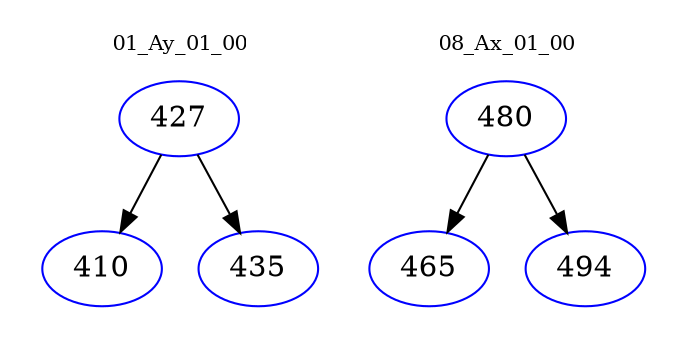 digraph{
subgraph cluster_0 {
color = white
label = "01_Ay_01_00";
fontsize=10;
T0_427 [label="427", color="blue"]
T0_427 -> T0_410 [color="black"]
T0_410 [label="410", color="blue"]
T0_427 -> T0_435 [color="black"]
T0_435 [label="435", color="blue"]
}
subgraph cluster_1 {
color = white
label = "08_Ax_01_00";
fontsize=10;
T1_480 [label="480", color="blue"]
T1_480 -> T1_465 [color="black"]
T1_465 [label="465", color="blue"]
T1_480 -> T1_494 [color="black"]
T1_494 [label="494", color="blue"]
}
}
